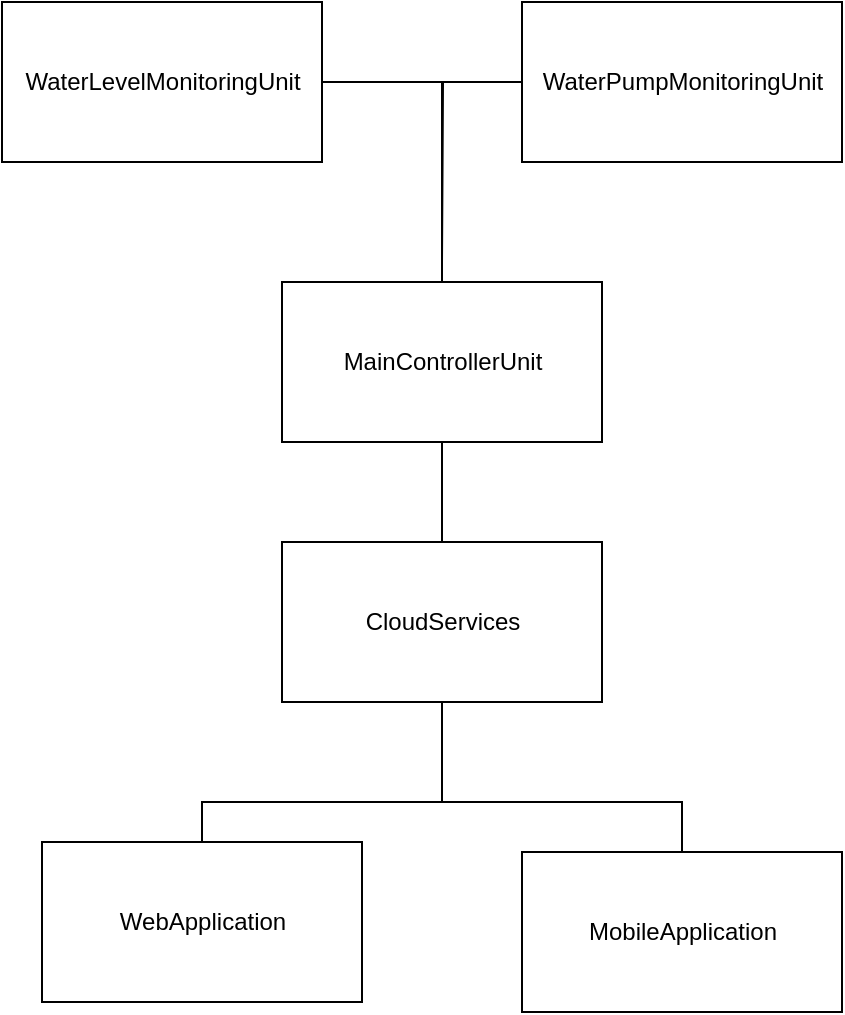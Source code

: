 <mxfile version="15.5.0" type="github">
  <diagram id="R2lEEEUBdFMjLlhIrx00" name="ComponentsView">
    <mxGraphModel dx="1333" dy="923" grid="1" gridSize="10" guides="1" tooltips="1" connect="1" arrows="1" fold="1" page="1" pageScale="1" pageWidth="827" pageHeight="1169" math="0" shadow="0" extFonts="Permanent Marker^https://fonts.googleapis.com/css?family=Permanent+Marker">
      <root>
        <mxCell id="0" />
        <mxCell id="1" parent="0" />
        <mxCell id="oBOZgDLwv16d5uzjFYr--12" style="edgeStyle=orthogonalEdgeStyle;rounded=0;orthogonalLoop=1;jettySize=auto;html=1;entryX=0.5;entryY=0;entryDx=0;entryDy=0;endArrow=none;endFill=0;exitX=1;exitY=0.5;exitDx=0;exitDy=0;" parent="1" source="oBOZgDLwv16d5uzjFYr--1" target="oBOZgDLwv16d5uzjFYr--3" edge="1">
          <mxGeometry relative="1" as="geometry" />
        </mxCell>
        <mxCell id="oBOZgDLwv16d5uzjFYr--1" value="WaterLevelMonitoringUnit" style="html=1;" parent="1" vertex="1">
          <mxGeometry x="180" y="80" width="160" height="80" as="geometry" />
        </mxCell>
        <mxCell id="oBOZgDLwv16d5uzjFYr--15" style="edgeStyle=orthogonalEdgeStyle;rounded=0;orthogonalLoop=1;jettySize=auto;html=1;entryX=0.5;entryY=0;entryDx=0;entryDy=0;endArrow=none;endFill=0;" parent="1" source="oBOZgDLwv16d5uzjFYr--3" target="oBOZgDLwv16d5uzjFYr--6" edge="1">
          <mxGeometry relative="1" as="geometry" />
        </mxCell>
        <mxCell id="oBOZgDLwv16d5uzjFYr--3" value="MainControllerUnit" style="html=1;" parent="1" vertex="1">
          <mxGeometry x="320" y="220" width="160" height="80" as="geometry" />
        </mxCell>
        <mxCell id="oBOZgDLwv16d5uzjFYr--6" value="CloudServices" style="html=1;" parent="1" vertex="1">
          <mxGeometry x="320" y="350" width="160" height="80" as="geometry" />
        </mxCell>
        <mxCell id="oBOZgDLwv16d5uzjFYr--19" style="edgeStyle=orthogonalEdgeStyle;rounded=0;orthogonalLoop=1;jettySize=auto;html=1;exitX=0.5;exitY=0;exitDx=0;exitDy=0;endArrow=none;endFill=0;" parent="1" source="oBOZgDLwv16d5uzjFYr--8" edge="1">
          <mxGeometry relative="1" as="geometry">
            <mxPoint x="400" y="480" as="targetPoint" />
            <Array as="points">
              <mxPoint x="280" y="480" />
            </Array>
          </mxGeometry>
        </mxCell>
        <mxCell id="oBOZgDLwv16d5uzjFYr--8" value="WebApplication" style="html=1;" parent="1" vertex="1">
          <mxGeometry x="200" y="500" width="160" height="80" as="geometry" />
        </mxCell>
        <mxCell id="oBOZgDLwv16d5uzjFYr--17" style="edgeStyle=orthogonalEdgeStyle;rounded=0;orthogonalLoop=1;jettySize=auto;html=1;entryX=0.5;entryY=1;entryDx=0;entryDy=0;endArrow=none;endFill=0;exitX=0.5;exitY=0;exitDx=0;exitDy=0;" parent="1" source="oBOZgDLwv16d5uzjFYr--9" target="oBOZgDLwv16d5uzjFYr--6" edge="1">
          <mxGeometry relative="1" as="geometry">
            <mxPoint x="550" y="490" as="sourcePoint" />
            <Array as="points">
              <mxPoint x="520" y="480" />
              <mxPoint x="400" y="480" />
            </Array>
          </mxGeometry>
        </mxCell>
        <mxCell id="oBOZgDLwv16d5uzjFYr--9" value="MobileApplication" style="html=1;" parent="1" vertex="1">
          <mxGeometry x="440" y="505" width="160" height="80" as="geometry" />
        </mxCell>
        <mxCell id="oBOZgDLwv16d5uzjFYr--24" style="edgeStyle=orthogonalEdgeStyle;rounded=0;orthogonalLoop=1;jettySize=auto;html=1;exitX=0;exitY=0.5;exitDx=0;exitDy=0;endArrow=none;endFill=0;" parent="1" source="oBOZgDLwv16d5uzjFYr--20" edge="1">
          <mxGeometry relative="1" as="geometry">
            <mxPoint x="400" y="210" as="targetPoint" />
          </mxGeometry>
        </mxCell>
        <mxCell id="oBOZgDLwv16d5uzjFYr--20" value="WaterPumpMonitoringUnit" style="html=1;" parent="1" vertex="1">
          <mxGeometry x="440" y="80" width="160" height="80" as="geometry" />
        </mxCell>
      </root>
    </mxGraphModel>
  </diagram>
</mxfile>
